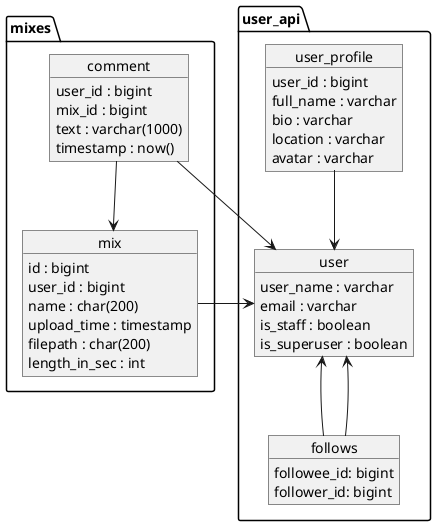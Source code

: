 @startuml database


package user_api {
    object user {
        user_name : varchar
        email : varchar
        is_staff : boolean
        is_superuser : boolean
    }
    object user_profile {
        user_id : bigint
        full_name : varchar
        bio : varchar
        location : varchar
        avatar : varchar
    }

    object follows {
        followee_id: bigint
        follower_id: bigint
    }
}

package mixes {

    object mix {
        id : bigint
        user_id : bigint
        name : char(200)
        upload_time : timestamp
        filepath : char(200)
        length_in_sec : int
    }

    object comment {
        user_id : bigint
        mix_id : bigint
        text : varchar(1000)
        timestamp : now()
    }



}





user <-- follows
user <-- follows
mix -> user
user_profile --> user
comment --> user
comment --> mix

@enduml
